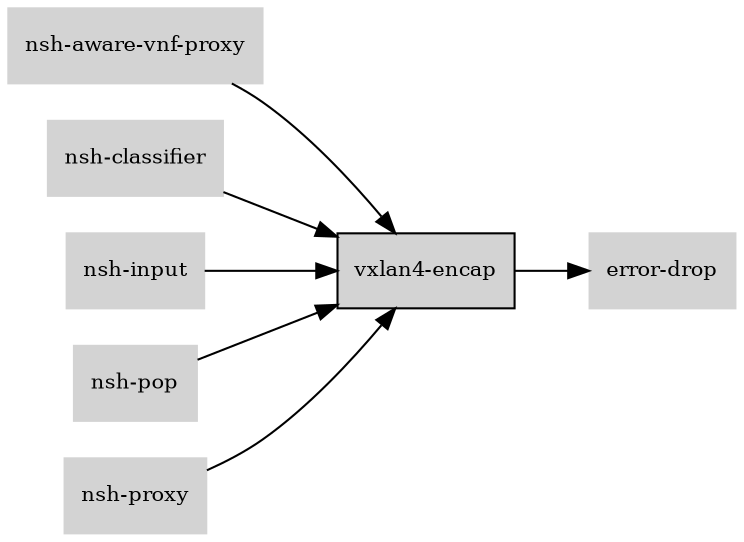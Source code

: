 digraph "vxlan4_encap_subgraph" {
  rankdir=LR;
  node [shape=box, style=filled, fontsize=10, color=lightgray, fontcolor=black, fillcolor=lightgray];
  "vxlan4-encap" [color=black, fontcolor=black, fillcolor=lightgray];
  edge [fontsize=8];
  "nsh-aware-vnf-proxy" -> "vxlan4-encap";
  "nsh-classifier" -> "vxlan4-encap";
  "nsh-input" -> "vxlan4-encap";
  "nsh-pop" -> "vxlan4-encap";
  "nsh-proxy" -> "vxlan4-encap";
  "vxlan4-encap" -> "error-drop";
}

